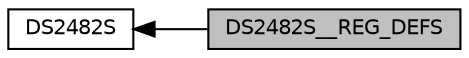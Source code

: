 digraph "DS2482S__REG_DEFS"
{
  edge [fontname="Helvetica",fontsize="10",labelfontname="Helvetica",labelfontsize="10"];
  node [fontname="Helvetica",fontsize="10",shape=record];
  rankdir=LR;
  Node1 [label="DS2482S",height=0.2,width=0.4,color="black", fillcolor="white", style="filled",URL="$group___d_s2482_s.html"];
  Node0 [label="DS2482S__REG_DEFS",height=0.2,width=0.4,color="black", fillcolor="grey75", style="filled", fontcolor="black"];
  Node1->Node0 [shape=plaintext, dir="back", style="solid"];
}
